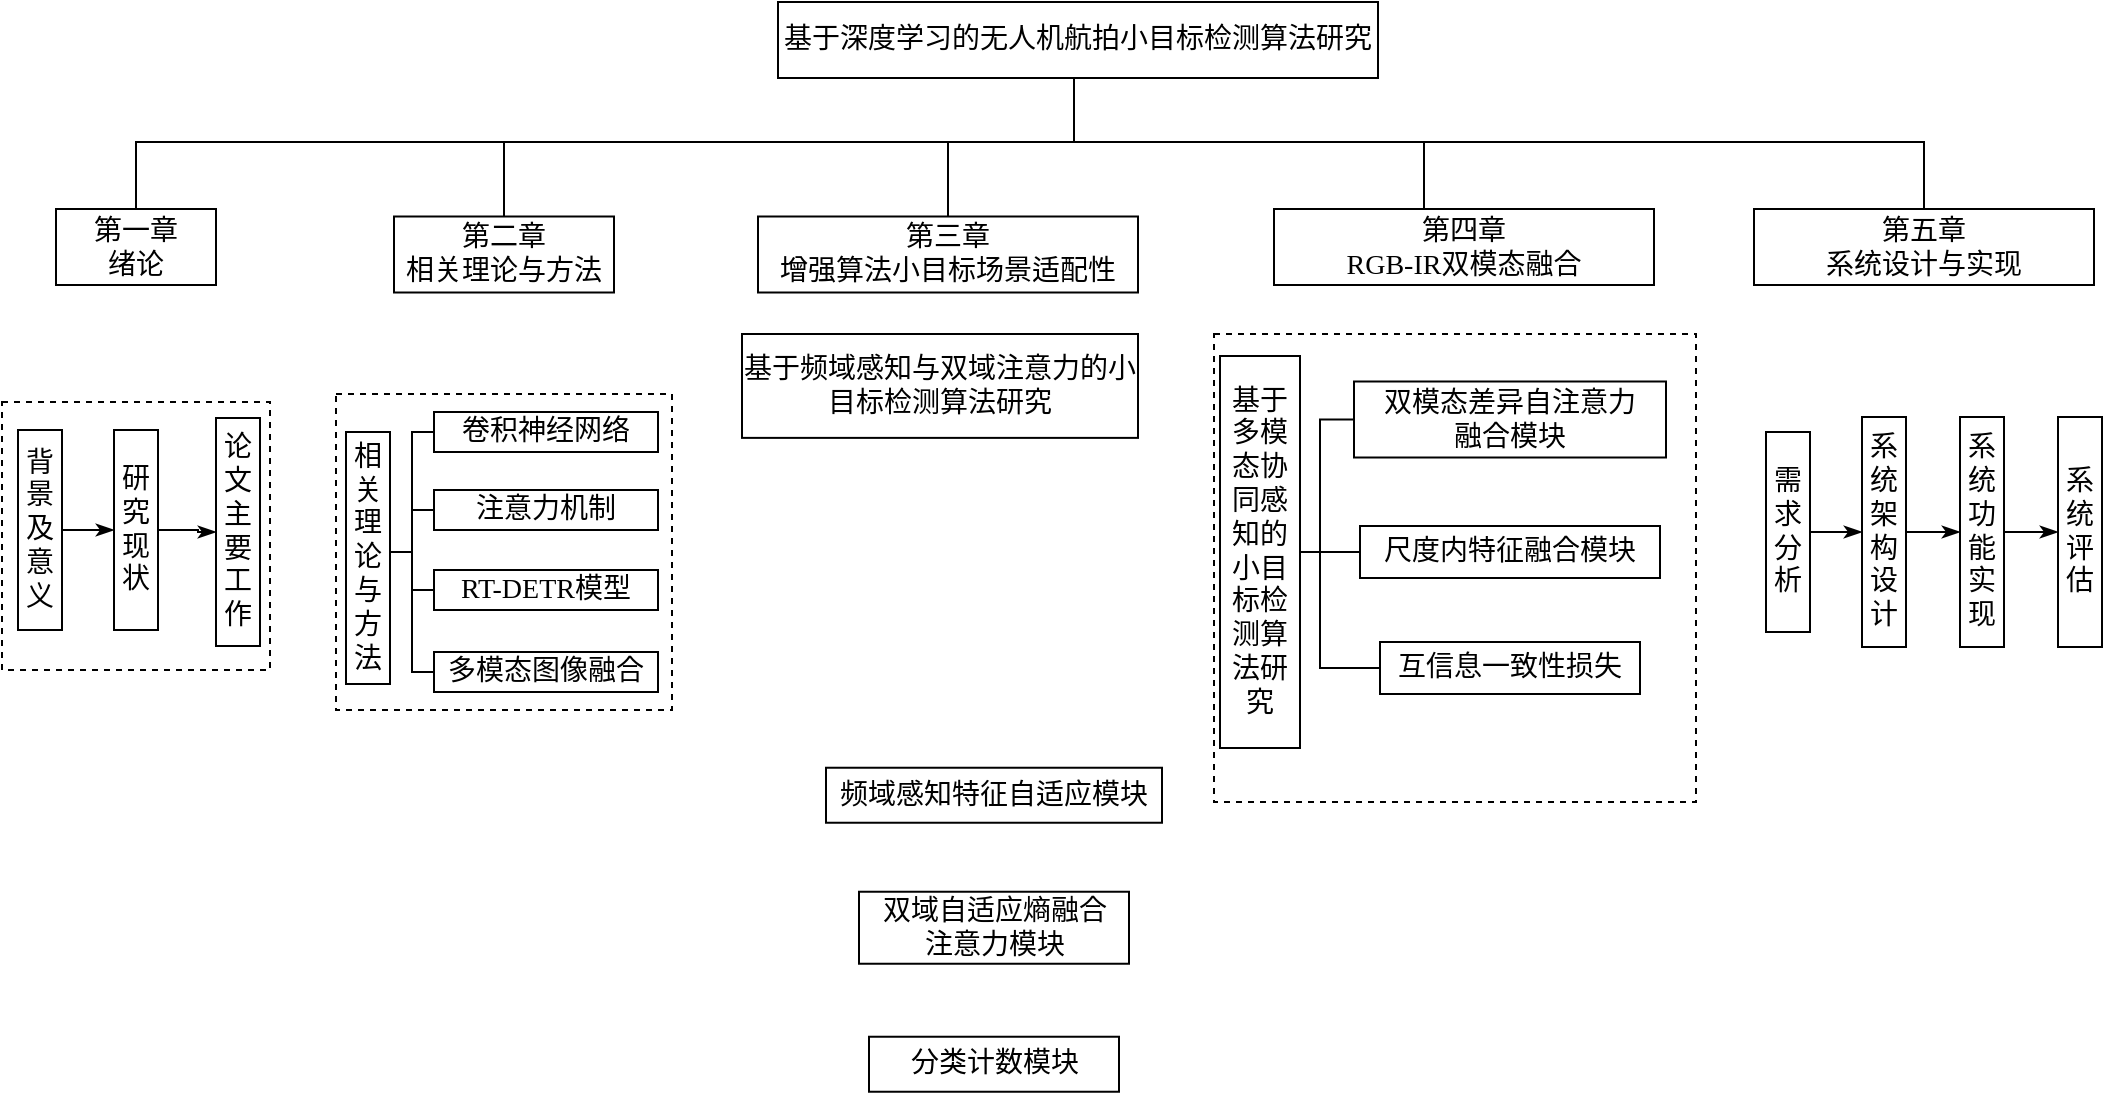 <mxfile version="26.1.1">
  <diagram name="第 1 页" id="Jhno6EoJuBNA1dP3zVc-">
    <mxGraphModel dx="773" dy="390" grid="1" gridSize="10" guides="1" tooltips="1" connect="1" arrows="1" fold="1" page="1" pageScale="1" pageWidth="827" pageHeight="1169" math="0" shadow="0">
      <root>
        <mxCell id="0" />
        <mxCell id="1" parent="0" />
        <mxCell id="KadRHXHtFz8DXNSLYVAC-9" style="edgeStyle=orthogonalEdgeStyle;shape=connector;rounded=0;orthogonalLoop=1;jettySize=auto;html=1;entryX=0.5;entryY=0;entryDx=0;entryDy=0;strokeColor=default;align=center;verticalAlign=middle;fontFamily=宋体;fontSize=14;fontColor=default;labelBackgroundColor=default;startFill=0;endArrow=none;" parent="1" source="KadRHXHtFz8DXNSLYVAC-1" target="KadRHXHtFz8DXNSLYVAC-3" edge="1">
          <mxGeometry relative="1" as="geometry">
            <Array as="points">
              <mxPoint x="720" y="390" />
              <mxPoint x="435" y="390" />
            </Array>
          </mxGeometry>
        </mxCell>
        <mxCell id="KadRHXHtFz8DXNSLYVAC-10" style="edgeStyle=orthogonalEdgeStyle;shape=connector;rounded=0;orthogonalLoop=1;jettySize=auto;html=1;entryX=0.5;entryY=0;entryDx=0;entryDy=0;strokeColor=default;align=center;verticalAlign=middle;fontFamily=宋体;fontSize=14;fontColor=default;labelBackgroundColor=default;startFill=0;endArrow=none;" parent="1" source="KadRHXHtFz8DXNSLYVAC-1" target="KadRHXHtFz8DXNSLYVAC-4" edge="1">
          <mxGeometry relative="1" as="geometry">
            <Array as="points">
              <mxPoint x="720" y="390" />
              <mxPoint x="657" y="390" />
            </Array>
          </mxGeometry>
        </mxCell>
        <mxCell id="KadRHXHtFz8DXNSLYVAC-11" style="edgeStyle=orthogonalEdgeStyle;shape=connector;rounded=0;orthogonalLoop=1;jettySize=auto;html=1;entryX=0.5;entryY=0;entryDx=0;entryDy=0;strokeColor=default;align=center;verticalAlign=middle;fontFamily=宋体;fontSize=14;fontColor=default;labelBackgroundColor=default;startFill=0;endArrow=none;" parent="1" source="KadRHXHtFz8DXNSLYVAC-1" target="KadRHXHtFz8DXNSLYVAC-5" edge="1">
          <mxGeometry relative="1" as="geometry">
            <Array as="points">
              <mxPoint x="720" y="390" />
              <mxPoint x="895" y="390" />
            </Array>
          </mxGeometry>
        </mxCell>
        <mxCell id="KadRHXHtFz8DXNSLYVAC-12" style="edgeStyle=orthogonalEdgeStyle;shape=connector;rounded=0;orthogonalLoop=1;jettySize=auto;html=1;entryX=0.5;entryY=0;entryDx=0;entryDy=0;strokeColor=default;align=center;verticalAlign=middle;fontFamily=宋体;fontSize=14;fontColor=default;labelBackgroundColor=default;startFill=0;endArrow=none;" parent="1" source="KadRHXHtFz8DXNSLYVAC-1" target="KadRHXHtFz8DXNSLYVAC-6" edge="1">
          <mxGeometry relative="1" as="geometry">
            <Array as="points">
              <mxPoint x="720" y="390" />
              <mxPoint x="1145" y="390" />
            </Array>
          </mxGeometry>
        </mxCell>
        <mxCell id="LNBZi4P7y57LkKZolX_N-5" style="edgeStyle=orthogonalEdgeStyle;rounded=0;orthogonalLoop=1;jettySize=auto;html=1;entryX=0.5;entryY=0;entryDx=0;entryDy=0;endArrow=none;startFill=0;fontFamily=宋体;fontSize=14;" parent="1" source="KadRHXHtFz8DXNSLYVAC-1" target="KadRHXHtFz8DXNSLYVAC-2" edge="1">
          <mxGeometry relative="1" as="geometry">
            <Array as="points">
              <mxPoint x="720" y="390" />
              <mxPoint x="251" y="390" />
            </Array>
          </mxGeometry>
        </mxCell>
        <mxCell id="KadRHXHtFz8DXNSLYVAC-1" value="基于深度学习的无人机航拍小目标检测算法研究" style="rounded=0;whiteSpace=wrap;html=1;fontFamily=宋体;fontSize=14;" parent="1" vertex="1">
          <mxGeometry x="572" y="320" width="300" height="38" as="geometry" />
        </mxCell>
        <mxCell id="KadRHXHtFz8DXNSLYVAC-2" value="第一章&lt;div&gt;绪论&lt;/div&gt;" style="rounded=0;whiteSpace=wrap;html=1;fontFamily=宋体;fontSize=14;" parent="1" vertex="1">
          <mxGeometry x="211" y="423.5" width="80" height="38" as="geometry" />
        </mxCell>
        <mxCell id="KadRHXHtFz8DXNSLYVAC-3" value="第二章&lt;div&gt;相关理论与方法&lt;/div&gt;" style="rounded=0;whiteSpace=wrap;html=1;fontFamily=宋体;fontSize=14;" parent="1" vertex="1">
          <mxGeometry x="380" y="427.25" width="110" height="38" as="geometry" />
        </mxCell>
        <mxCell id="KadRHXHtFz8DXNSLYVAC-4" value="第三章&lt;div&gt;增强算法小目标场景适配性&lt;/div&gt;" style="rounded=0;whiteSpace=wrap;html=1;fontFamily=宋体;fontSize=14;" parent="1" vertex="1">
          <mxGeometry x="562" y="427.25" width="190" height="38" as="geometry" />
        </mxCell>
        <mxCell id="KadRHXHtFz8DXNSLYVAC-5" value="第四章&lt;div&gt;RGB-IR双模态融合&lt;/div&gt;" style="rounded=0;whiteSpace=wrap;html=1;fontFamily=宋体;fontSize=14;" parent="1" vertex="1">
          <mxGeometry x="820" y="423.5" width="190" height="38" as="geometry" />
        </mxCell>
        <mxCell id="KadRHXHtFz8DXNSLYVAC-6" value="第五章&lt;div&gt;&lt;span&gt;系统设计与实现&lt;/span&gt;&lt;/div&gt;" style="rounded=0;whiteSpace=wrap;html=1;fontFamily=宋体;fontSize=14;" parent="1" vertex="1">
          <mxGeometry x="1060" y="423.5" width="170" height="38" as="geometry" />
        </mxCell>
        <mxCell id="KadRHXHtFz8DXNSLYVAC-19" value="&lt;span&gt;基于频域感知与双域注意力的小目标检测算法研究&lt;/span&gt;" style="rounded=0;whiteSpace=wrap;html=1;fontFamily=宋体;fontSize=14;fontColor=default;labelBackgroundColor=default;horizontal=1;verticalAlign=middle;" parent="1" vertex="1">
          <mxGeometry x="554" y="486" width="198" height="51.94" as="geometry" />
        </mxCell>
        <mxCell id="LNBZi4P7y57LkKZolX_N-2" value="&lt;span&gt;频域感知特征自适应模块&lt;/span&gt;" style="rounded=0;whiteSpace=wrap;html=1;fontFamily=宋体;fontSize=14;fontColor=default;labelBackgroundColor=default;horizontal=1;verticalAlign=middle;" parent="1" vertex="1">
          <mxGeometry x="596" y="702.87" width="168" height="27.5" as="geometry" />
        </mxCell>
        <mxCell id="LNBZi4P7y57LkKZolX_N-3" value="&lt;span&gt;双域自适应熵融合&lt;/span&gt;&lt;div&gt;&lt;span&gt;注意力模块&lt;/span&gt;&lt;/div&gt;" style="rounded=0;whiteSpace=wrap;html=1;fontFamily=宋体;fontSize=14;fontColor=default;labelBackgroundColor=default;horizontal=1;verticalAlign=middle;" parent="1" vertex="1">
          <mxGeometry x="612.5" y="764.87" width="135" height="36" as="geometry" />
        </mxCell>
        <mxCell id="LNBZi4P7y57LkKZolX_N-4" value="&lt;span&gt;分类计数模块&lt;/span&gt;" style="rounded=0;whiteSpace=wrap;html=1;fontFamily=宋体;fontSize=14;fontColor=default;labelBackgroundColor=default;horizontal=1;verticalAlign=middle;" parent="1" vertex="1">
          <mxGeometry x="617.5" y="837.37" width="125" height="27.5" as="geometry" />
        </mxCell>
        <mxCell id="Dfz9FRkG0_b3JGqrG8k9-4" style="edgeStyle=orthogonalEdgeStyle;shape=connector;rounded=0;orthogonalLoop=1;jettySize=auto;html=1;entryX=0;entryY=0.5;entryDx=0;entryDy=0;strokeColor=default;align=center;verticalAlign=middle;fontFamily=宋体;fontSize=14;fontColor=default;labelBackgroundColor=default;startFill=0;endArrow=none;" edge="1" parent="1" source="LNBZi4P7y57LkKZolX_N-7" target="LNBZi4P7y57LkKZolX_N-8">
          <mxGeometry relative="1" as="geometry" />
        </mxCell>
        <mxCell id="Dfz9FRkG0_b3JGqrG8k9-5" style="edgeStyle=orthogonalEdgeStyle;shape=connector;rounded=0;orthogonalLoop=1;jettySize=auto;html=1;entryX=0;entryY=0.5;entryDx=0;entryDy=0;strokeColor=default;align=center;verticalAlign=middle;fontFamily=宋体;fontSize=14;fontColor=default;labelBackgroundColor=default;startFill=0;endArrow=none;" edge="1" parent="1" source="LNBZi4P7y57LkKZolX_N-7" target="LNBZi4P7y57LkKZolX_N-9">
          <mxGeometry relative="1" as="geometry">
            <Array as="points">
              <mxPoint x="843" y="595" />
              <mxPoint x="843" y="529" />
            </Array>
          </mxGeometry>
        </mxCell>
        <mxCell id="Dfz9FRkG0_b3JGqrG8k9-6" style="edgeStyle=orthogonalEdgeStyle;shape=connector;rounded=0;orthogonalLoop=1;jettySize=auto;html=1;entryX=0;entryY=0.5;entryDx=0;entryDy=0;strokeColor=default;align=center;verticalAlign=middle;fontFamily=宋体;fontSize=14;fontColor=default;labelBackgroundColor=default;startFill=0;endArrow=none;" edge="1" parent="1" source="LNBZi4P7y57LkKZolX_N-7" target="LNBZi4P7y57LkKZolX_N-10">
          <mxGeometry relative="1" as="geometry">
            <Array as="points">
              <mxPoint x="843" y="595" />
              <mxPoint x="843" y="653" />
            </Array>
          </mxGeometry>
        </mxCell>
        <mxCell id="LNBZi4P7y57LkKZolX_N-7" value="&lt;span&gt;基于多模态协同感知的小目标检测算法研究&lt;/span&gt;" style="rounded=0;whiteSpace=wrap;html=1;fontFamily=宋体;fontSize=14;fontColor=default;labelBackgroundColor=default;horizontal=1;verticalAlign=middle;" parent="1" vertex="1">
          <mxGeometry x="793" y="497" width="40" height="196" as="geometry" />
        </mxCell>
        <mxCell id="LNBZi4P7y57LkKZolX_N-8" value="&lt;span&gt;尺度内特征融合模块&lt;/span&gt;" style="rounded=0;whiteSpace=wrap;html=1;fontFamily=宋体;fontSize=14;fontColor=default;labelBackgroundColor=default;horizontal=1;verticalAlign=middle;" parent="1" vertex="1">
          <mxGeometry x="863" y="582" width="150" height="26" as="geometry" />
        </mxCell>
        <mxCell id="LNBZi4P7y57LkKZolX_N-9" value="&lt;span&gt;双模态差异自注意力&lt;/span&gt;&lt;div&gt;&lt;span&gt;融合模块&lt;/span&gt;&lt;/div&gt;" style="rounded=0;whiteSpace=wrap;html=1;fontFamily=宋体;fontSize=14;fontColor=default;labelBackgroundColor=default;horizontal=1;verticalAlign=middle;" parent="1" vertex="1">
          <mxGeometry x="860" y="509.75" width="156" height="38" as="geometry" />
        </mxCell>
        <mxCell id="LNBZi4P7y57LkKZolX_N-10" value="&lt;span&gt;互信息一致性损失&lt;/span&gt;" style="rounded=0;whiteSpace=wrap;html=1;fontFamily=宋体;fontSize=14;fontColor=default;labelBackgroundColor=default;horizontal=1;verticalAlign=middle;" parent="1" vertex="1">
          <mxGeometry x="873" y="640" width="130" height="26" as="geometry" />
        </mxCell>
        <mxCell id="Dfz9FRkG0_b3JGqrG8k9-8" style="edgeStyle=orthogonalEdgeStyle;shape=connector;rounded=0;orthogonalLoop=1;jettySize=auto;html=1;entryX=0;entryY=0.5;entryDx=0;entryDy=0;strokeColor=default;align=center;verticalAlign=middle;fontFamily=宋体;fontSize=14;fontColor=default;labelBackgroundColor=default;startFill=0;endArrow=classicThin;endFill=1;" edge="1" parent="1" source="Dfz9FRkG0_b3JGqrG8k9-9" target="Dfz9FRkG0_b3JGqrG8k9-11">
          <mxGeometry relative="1" as="geometry" />
        </mxCell>
        <mxCell id="Dfz9FRkG0_b3JGqrG8k9-9" value="需求分析" style="rounded=0;whiteSpace=wrap;html=1;fontFamily=宋体;fontSize=14;fontColor=default;labelBackgroundColor=default;horizontal=1;verticalAlign=middle;" vertex="1" parent="1">
          <mxGeometry x="1066" y="535" width="22" height="100" as="geometry" />
        </mxCell>
        <mxCell id="Dfz9FRkG0_b3JGqrG8k9-10" style="edgeStyle=orthogonalEdgeStyle;shape=connector;rounded=0;orthogonalLoop=1;jettySize=auto;html=1;entryX=0;entryY=0.5;entryDx=0;entryDy=0;strokeColor=default;align=center;verticalAlign=middle;fontFamily=宋体;fontSize=14;fontColor=default;labelBackgroundColor=default;startFill=0;endArrow=classicThin;endFill=1;" edge="1" parent="1" source="Dfz9FRkG0_b3JGqrG8k9-11" target="Dfz9FRkG0_b3JGqrG8k9-12">
          <mxGeometry relative="1" as="geometry" />
        </mxCell>
        <mxCell id="Dfz9FRkG0_b3JGqrG8k9-11" value="系统架构设计" style="rounded=0;whiteSpace=wrap;html=1;fontFamily=宋体;fontSize=14;fontColor=default;labelBackgroundColor=default;horizontal=1;verticalAlign=middle;" vertex="1" parent="1">
          <mxGeometry x="1114" y="527.5" width="22" height="115" as="geometry" />
        </mxCell>
        <mxCell id="Dfz9FRkG0_b3JGqrG8k9-15" style="edgeStyle=orthogonalEdgeStyle;shape=connector;rounded=0;orthogonalLoop=1;jettySize=auto;html=1;entryX=0;entryY=0.5;entryDx=0;entryDy=0;strokeColor=default;align=center;verticalAlign=middle;fontFamily=宋体;fontSize=14;fontColor=default;labelBackgroundColor=default;startFill=0;endArrow=classicThin;endFill=1;" edge="1" parent="1" source="Dfz9FRkG0_b3JGqrG8k9-12" target="Dfz9FRkG0_b3JGqrG8k9-13">
          <mxGeometry relative="1" as="geometry" />
        </mxCell>
        <mxCell id="Dfz9FRkG0_b3JGqrG8k9-12" value="系统功能实现" style="rounded=0;whiteSpace=wrap;html=1;fontFamily=宋体;fontSize=14;fontColor=default;labelBackgroundColor=default;horizontal=1;verticalAlign=middle;" vertex="1" parent="1">
          <mxGeometry x="1163" y="527.5" width="22" height="115" as="geometry" />
        </mxCell>
        <mxCell id="Dfz9FRkG0_b3JGqrG8k9-13" value="系统评估" style="rounded=0;whiteSpace=wrap;html=1;fontFamily=宋体;fontSize=14;fontColor=default;labelBackgroundColor=default;horizontal=1;verticalAlign=middle;" vertex="1" parent="1">
          <mxGeometry x="1212" y="527.5" width="22" height="115" as="geometry" />
        </mxCell>
        <mxCell id="KadRHXHtFz8DXNSLYVAC-28" style="edgeStyle=orthogonalEdgeStyle;shape=connector;rounded=0;orthogonalLoop=1;jettySize=auto;html=1;entryX=0;entryY=0.5;entryDx=0;entryDy=0;strokeColor=default;align=center;verticalAlign=middle;fontFamily=宋体;fontSize=14;fontColor=default;labelBackgroundColor=default;startFill=0;endArrow=classicThin;endFill=1;" parent="1" source="KadRHXHtFz8DXNSLYVAC-14" target="KadRHXHtFz8DXNSLYVAC-15" edge="1">
          <mxGeometry relative="1" as="geometry" />
        </mxCell>
        <mxCell id="KadRHXHtFz8DXNSLYVAC-14" value="背景及意义" style="rounded=0;whiteSpace=wrap;html=1;fontFamily=宋体;fontSize=14;fontColor=default;labelBackgroundColor=default;horizontal=1;verticalAlign=middle;" parent="1" vertex="1">
          <mxGeometry x="192" y="534" width="22" height="100" as="geometry" />
        </mxCell>
        <mxCell id="KadRHXHtFz8DXNSLYVAC-29" style="edgeStyle=orthogonalEdgeStyle;shape=connector;rounded=0;orthogonalLoop=1;jettySize=auto;html=1;entryX=0;entryY=0.5;entryDx=0;entryDy=0;strokeColor=default;align=center;verticalAlign=middle;fontFamily=宋体;fontSize=14;fontColor=default;labelBackgroundColor=default;startFill=0;endArrow=classicThin;endFill=1;" parent="1" source="KadRHXHtFz8DXNSLYVAC-15" target="KadRHXHtFz8DXNSLYVAC-16" edge="1">
          <mxGeometry relative="1" as="geometry" />
        </mxCell>
        <mxCell id="KadRHXHtFz8DXNSLYVAC-15" value="研究现状" style="rounded=0;whiteSpace=wrap;html=1;fontFamily=宋体;fontSize=14;fontColor=default;labelBackgroundColor=default;horizontal=1;verticalAlign=middle;" parent="1" vertex="1">
          <mxGeometry x="240" y="534" width="22" height="100" as="geometry" />
        </mxCell>
        <mxCell id="KadRHXHtFz8DXNSLYVAC-16" value="论文主要工作" style="rounded=0;whiteSpace=wrap;html=1;fontFamily=宋体;fontSize=14;fontColor=default;labelBackgroundColor=default;horizontal=1;verticalAlign=middle;" parent="1" vertex="1">
          <mxGeometry x="291" y="528" width="22" height="114" as="geometry" />
        </mxCell>
        <mxCell id="Dfz9FRkG0_b3JGqrG8k9-17" value="" style="rounded=0;whiteSpace=wrap;html=1;fontFamily=宋体;fontSize=13;labelBackgroundColor=default;fillColor=none;dashed=1;" vertex="1" parent="1">
          <mxGeometry x="184" y="520" width="134" height="134" as="geometry" />
        </mxCell>
        <mxCell id="Dfz9FRkG0_b3JGqrG8k9-21" value="" style="rounded=0;whiteSpace=wrap;html=1;fontFamily=宋体;fontSize=13;labelBackgroundColor=default;fillColor=none;dashed=1;" vertex="1" parent="1">
          <mxGeometry x="790" y="486" width="241" height="234" as="geometry" />
        </mxCell>
        <mxCell id="Dfz9FRkG0_b3JGqrG8k9-22" value="" style="group" vertex="1" connectable="0" parent="1">
          <mxGeometry x="351" y="516" width="168" height="158" as="geometry" />
        </mxCell>
        <mxCell id="KadRHXHtFz8DXNSLYVAC-31" style="edgeStyle=orthogonalEdgeStyle;shape=connector;rounded=0;orthogonalLoop=1;jettySize=auto;html=1;entryX=0;entryY=0.5;entryDx=0;entryDy=0;strokeColor=default;align=center;verticalAlign=middle;fontFamily=宋体;fontSize=14;fontColor=default;labelBackgroundColor=default;startFill=0;endArrow=none;exitX=1;exitY=0.5;exitDx=0;exitDy=0;" parent="Dfz9FRkG0_b3JGqrG8k9-22" source="KadRHXHtFz8DXNSLYVAC-18" target="KadRHXHtFz8DXNSLYVAC-21" edge="1">
          <mxGeometry relative="1" as="geometry">
            <mxPoint x="20" y="79" as="sourcePoint" />
            <mxPoint x="44" y="19" as="targetPoint" />
            <Array as="points">
              <mxPoint x="38" y="79" />
              <mxPoint x="38" y="19" />
            </Array>
          </mxGeometry>
        </mxCell>
        <mxCell id="KadRHXHtFz8DXNSLYVAC-32" style="edgeStyle=orthogonalEdgeStyle;shape=connector;rounded=0;orthogonalLoop=1;jettySize=auto;html=1;entryX=0;entryY=0.5;entryDx=0;entryDy=0;strokeColor=default;align=center;verticalAlign=middle;fontFamily=宋体;fontSize=14;fontColor=default;labelBackgroundColor=default;startFill=0;endArrow=none;" parent="Dfz9FRkG0_b3JGqrG8k9-22" edge="1">
          <mxGeometry relative="1" as="geometry">
            <mxPoint x="30.0" y="79.0" as="sourcePoint" />
            <mxPoint x="54" y="58" as="targetPoint" />
            <Array as="points">
              <mxPoint x="38" y="79" />
              <mxPoint x="38" y="58" />
            </Array>
          </mxGeometry>
        </mxCell>
        <mxCell id="KadRHXHtFz8DXNSLYVAC-33" style="edgeStyle=orthogonalEdgeStyle;shape=connector;rounded=0;orthogonalLoop=1;jettySize=auto;html=1;entryX=0;entryY=0.5;entryDx=0;entryDy=0;strokeColor=default;align=center;verticalAlign=middle;fontFamily=宋体;fontSize=14;fontColor=default;labelBackgroundColor=default;startFill=0;endArrow=none;" parent="Dfz9FRkG0_b3JGqrG8k9-22" edge="1">
          <mxGeometry relative="1" as="geometry">
            <mxPoint x="32" y="79" as="sourcePoint" />
            <mxPoint x="54" y="98" as="targetPoint" />
            <Array as="points">
              <mxPoint x="38" y="79" />
              <mxPoint x="38" y="98" />
            </Array>
          </mxGeometry>
        </mxCell>
        <mxCell id="KadRHXHtFz8DXNSLYVAC-34" style="edgeStyle=orthogonalEdgeStyle;shape=connector;rounded=0;orthogonalLoop=1;jettySize=auto;html=1;entryX=0;entryY=0.5;entryDx=0;entryDy=0;strokeColor=default;align=center;verticalAlign=middle;fontFamily=宋体;fontSize=14;fontColor=default;labelBackgroundColor=default;startFill=0;endArrow=none;" parent="Dfz9FRkG0_b3JGqrG8k9-22" target="KadRHXHtFz8DXNSLYVAC-24" edge="1">
          <mxGeometry relative="1" as="geometry">
            <mxPoint x="22" y="79" as="sourcePoint" />
            <mxPoint x="44" y="139" as="targetPoint" />
            <Array as="points">
              <mxPoint x="38" y="79" />
              <mxPoint x="38" y="139" />
            </Array>
          </mxGeometry>
        </mxCell>
        <mxCell id="KadRHXHtFz8DXNSLYVAC-18" value="相关理论与方法" style="rounded=0;whiteSpace=wrap;html=1;fontFamily=宋体;fontSize=14;fontColor=default;labelBackgroundColor=default;horizontal=1;verticalAlign=middle;" parent="Dfz9FRkG0_b3JGqrG8k9-22" vertex="1">
          <mxGeometry x="5" y="19" width="22" height="126" as="geometry" />
        </mxCell>
        <mxCell id="KadRHXHtFz8DXNSLYVAC-21" value="卷积神经网络" style="rounded=0;whiteSpace=wrap;html=1;fontFamily=宋体;fontSize=14;fontColor=default;labelBackgroundColor=default;" parent="Dfz9FRkG0_b3JGqrG8k9-22" vertex="1">
          <mxGeometry x="49" y="9" width="112" height="20" as="geometry" />
        </mxCell>
        <mxCell id="KadRHXHtFz8DXNSLYVAC-22" value="注意力机制" style="rounded=0;whiteSpace=wrap;html=1;fontFamily=宋体;fontSize=14;fontColor=default;labelBackgroundColor=default;" parent="Dfz9FRkG0_b3JGqrG8k9-22" vertex="1">
          <mxGeometry x="49" y="48" width="112" height="20" as="geometry" />
        </mxCell>
        <mxCell id="KadRHXHtFz8DXNSLYVAC-23" value="RT-DETR模型" style="rounded=0;whiteSpace=wrap;html=1;fontFamily=宋体;fontSize=14;fontColor=default;labelBackgroundColor=default;" parent="Dfz9FRkG0_b3JGqrG8k9-22" vertex="1">
          <mxGeometry x="49" y="88" width="112" height="20" as="geometry" />
        </mxCell>
        <mxCell id="KadRHXHtFz8DXNSLYVAC-24" value="多模态图像融合" style="rounded=0;whiteSpace=wrap;html=1;fontFamily=宋体;fontSize=14;fontColor=default;labelBackgroundColor=default;" parent="Dfz9FRkG0_b3JGqrG8k9-22" vertex="1">
          <mxGeometry x="49" y="129" width="112" height="20" as="geometry" />
        </mxCell>
        <mxCell id="KadRHXHtFz8DXNSLYVAC-25" style="edgeStyle=orthogonalEdgeStyle;shape=connector;rounded=0;orthogonalLoop=1;jettySize=auto;html=1;exitX=0.5;exitY=1;exitDx=0;exitDy=0;strokeColor=default;align=center;verticalAlign=middle;fontFamily=宋体;fontSize=14;fontColor=default;labelBackgroundColor=default;startFill=0;endArrow=none;" parent="Dfz9FRkG0_b3JGqrG8k9-22" source="KadRHXHtFz8DXNSLYVAC-21" target="KadRHXHtFz8DXNSLYVAC-21" edge="1">
          <mxGeometry relative="1" as="geometry" />
        </mxCell>
        <mxCell id="Dfz9FRkG0_b3JGqrG8k9-18" value="" style="rounded=0;whiteSpace=wrap;html=1;fontFamily=宋体;fontSize=13;labelBackgroundColor=default;fillColor=none;dashed=1;" vertex="1" parent="Dfz9FRkG0_b3JGqrG8k9-22">
          <mxGeometry width="168" height="158" as="geometry" />
        </mxCell>
      </root>
    </mxGraphModel>
  </diagram>
</mxfile>
